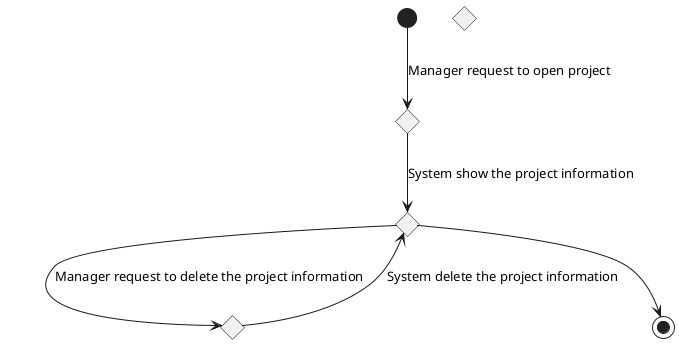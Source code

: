 @startuml

state 1 <<choice>>
state 2 <<choice>>
state 3 <<choice>>
state 4 <<choice>>


[*] --> 1 : Manager request to open project
1 --> 2 : System show the project information
2 -> 3 : Manager request to delete the project information
3 --> 2 : System delete the project information

2 --> [*]
@enduml
